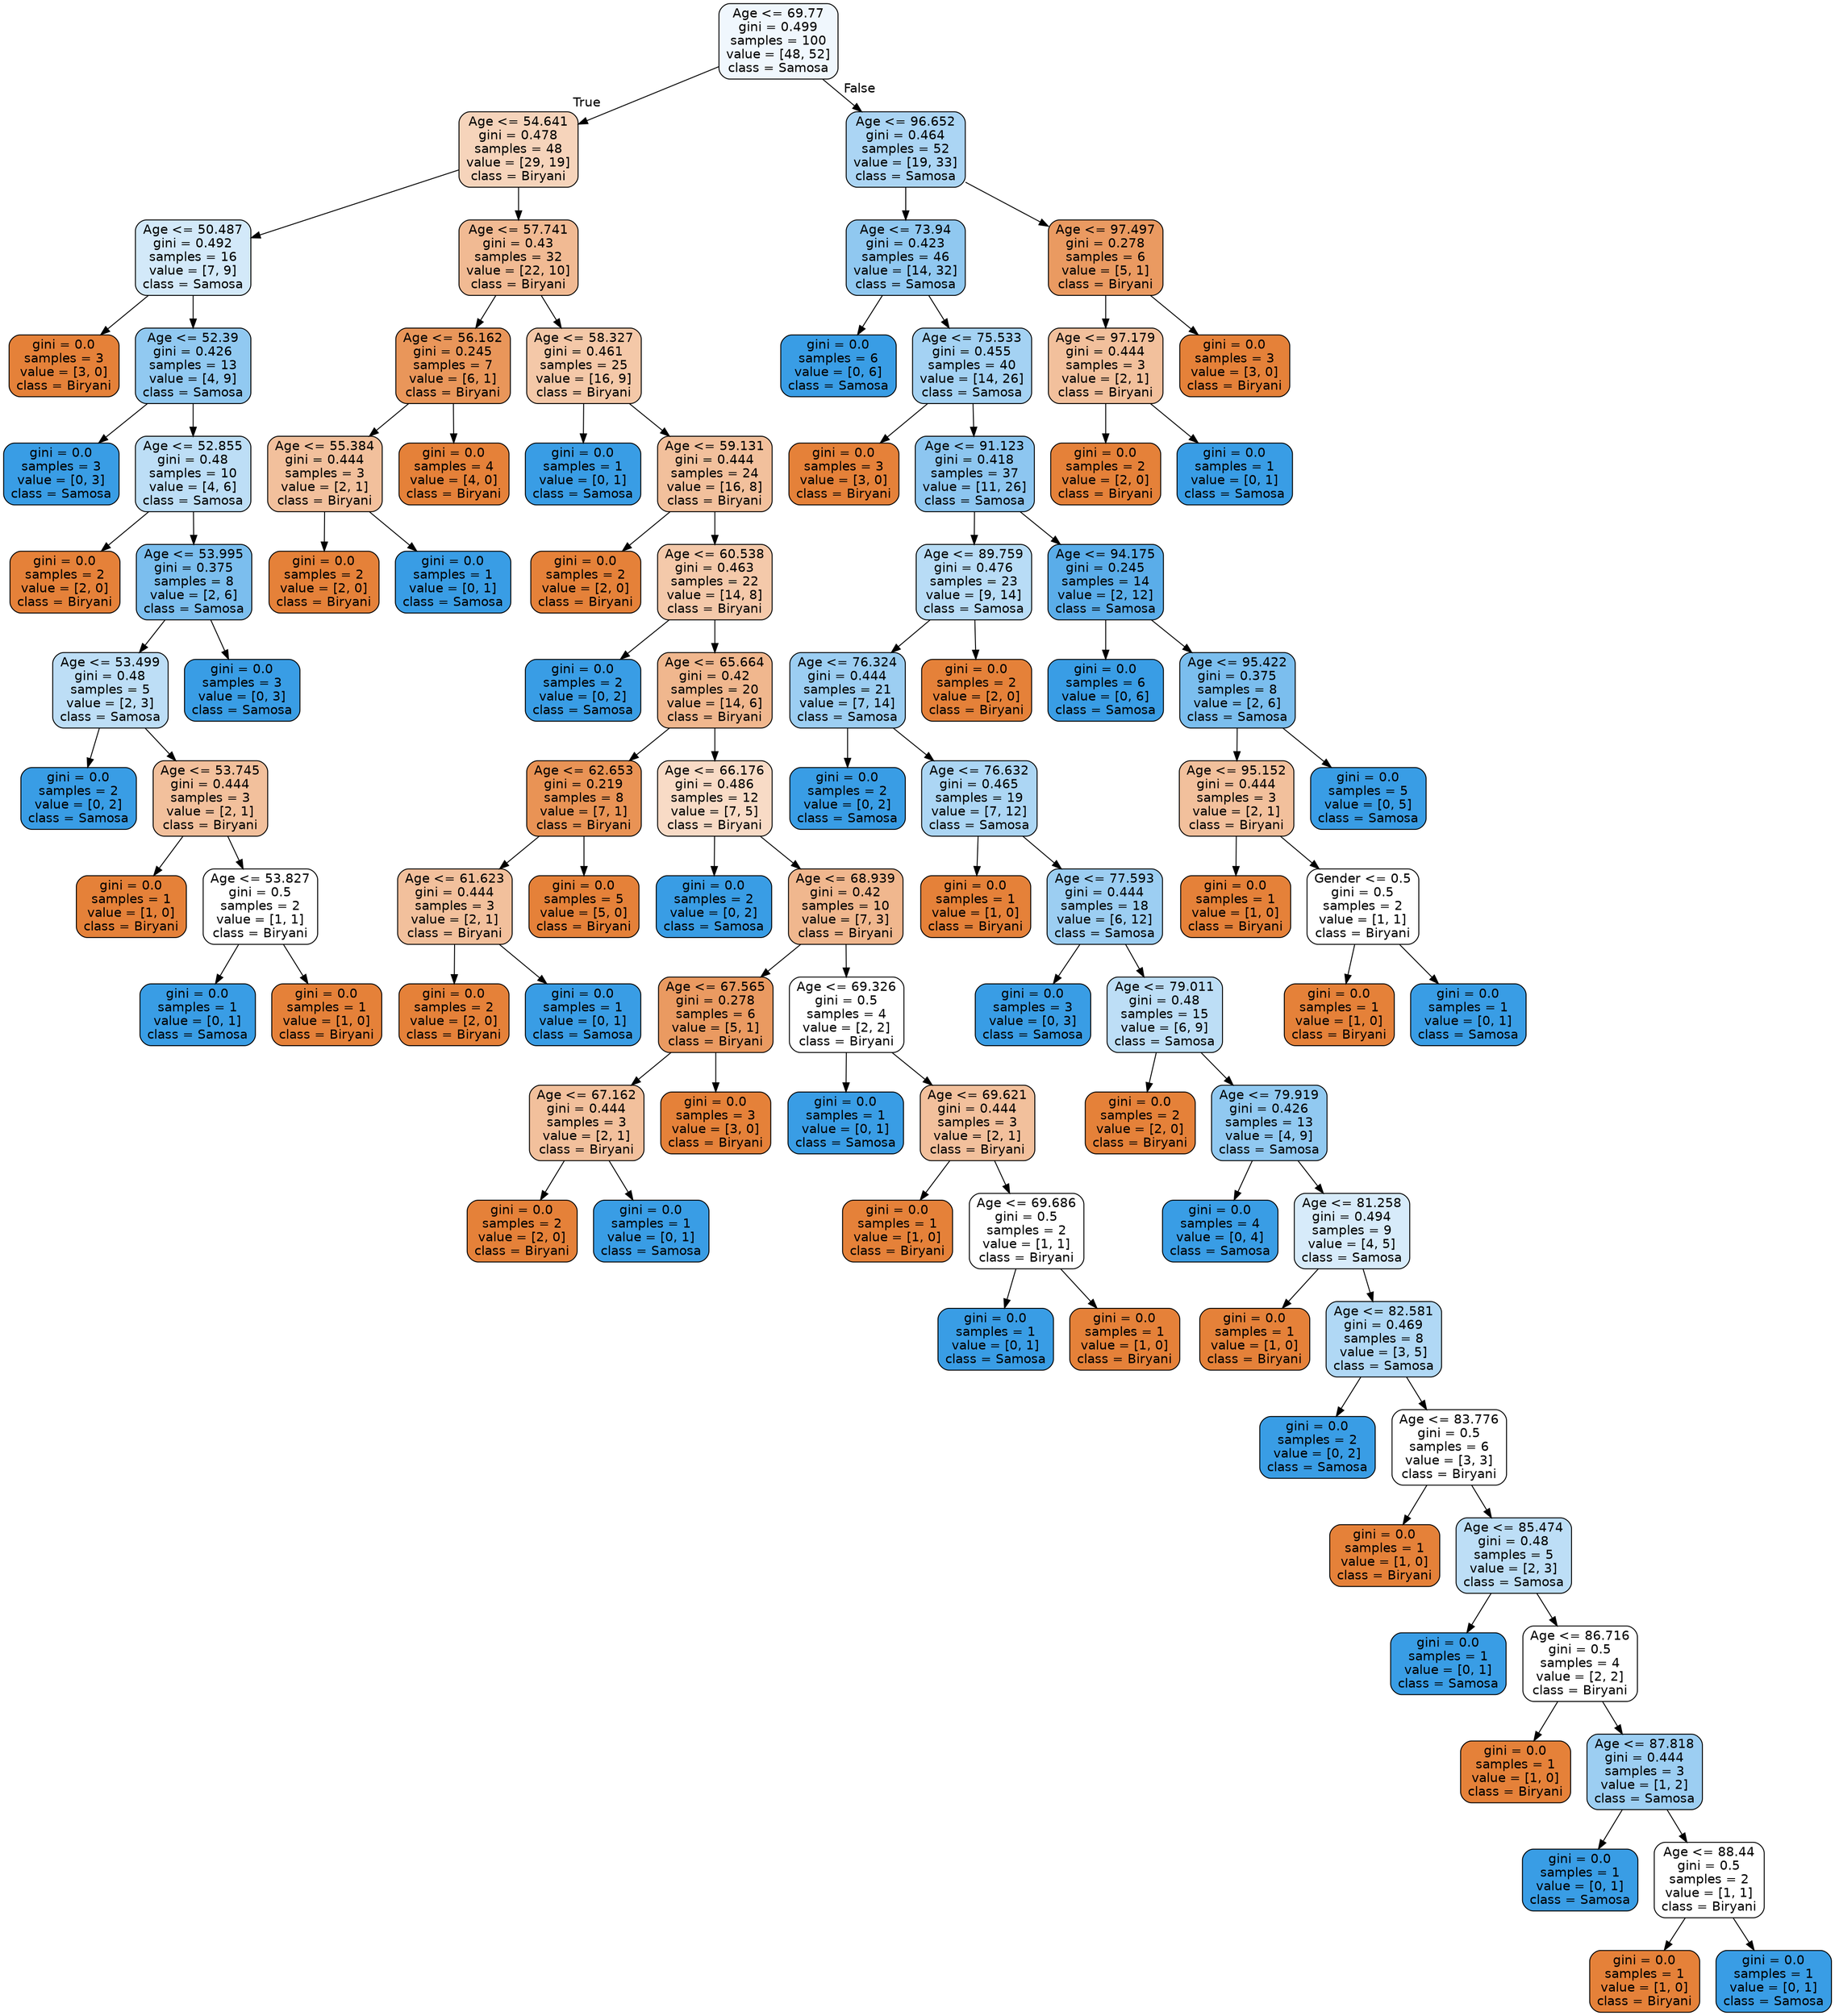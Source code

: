 digraph Tree {
node [shape=box, style="filled, rounded", color="black", fontname="helvetica"] ;
edge [fontname="helvetica"] ;
0 [label="Age <= 69.77\ngini = 0.499\nsamples = 100\nvalue = [48, 52]\nclass = Samosa", fillcolor="#f0f7fd"] ;
1 [label="Age <= 54.641\ngini = 0.478\nsamples = 48\nvalue = [29, 19]\nclass = Biryani", fillcolor="#f6d4bb"] ;
0 -> 1 [labeldistance=2.5, labelangle=45, headlabel="True"] ;
2 [label="Age <= 50.487\ngini = 0.492\nsamples = 16\nvalue = [7, 9]\nclass = Samosa", fillcolor="#d3e9f9"] ;
1 -> 2 ;
3 [label="gini = 0.0\nsamples = 3\nvalue = [3, 0]\nclass = Biryani", fillcolor="#e58139"] ;
2 -> 3 ;
4 [label="Age <= 52.39\ngini = 0.426\nsamples = 13\nvalue = [4, 9]\nclass = Samosa", fillcolor="#91c9f1"] ;
2 -> 4 ;
5 [label="gini = 0.0\nsamples = 3\nvalue = [0, 3]\nclass = Samosa", fillcolor="#399de5"] ;
4 -> 5 ;
6 [label="Age <= 52.855\ngini = 0.48\nsamples = 10\nvalue = [4, 6]\nclass = Samosa", fillcolor="#bddef6"] ;
4 -> 6 ;
7 [label="gini = 0.0\nsamples = 2\nvalue = [2, 0]\nclass = Biryani", fillcolor="#e58139"] ;
6 -> 7 ;
8 [label="Age <= 53.995\ngini = 0.375\nsamples = 8\nvalue = [2, 6]\nclass = Samosa", fillcolor="#7bbeee"] ;
6 -> 8 ;
9 [label="Age <= 53.499\ngini = 0.48\nsamples = 5\nvalue = [2, 3]\nclass = Samosa", fillcolor="#bddef6"] ;
8 -> 9 ;
10 [label="gini = 0.0\nsamples = 2\nvalue = [0, 2]\nclass = Samosa", fillcolor="#399de5"] ;
9 -> 10 ;
11 [label="Age <= 53.745\ngini = 0.444\nsamples = 3\nvalue = [2, 1]\nclass = Biryani", fillcolor="#f2c09c"] ;
9 -> 11 ;
12 [label="gini = 0.0\nsamples = 1\nvalue = [1, 0]\nclass = Biryani", fillcolor="#e58139"] ;
11 -> 12 ;
13 [label="Age <= 53.827\ngini = 0.5\nsamples = 2\nvalue = [1, 1]\nclass = Biryani", fillcolor="#ffffff"] ;
11 -> 13 ;
14 [label="gini = 0.0\nsamples = 1\nvalue = [0, 1]\nclass = Samosa", fillcolor="#399de5"] ;
13 -> 14 ;
15 [label="gini = 0.0\nsamples = 1\nvalue = [1, 0]\nclass = Biryani", fillcolor="#e58139"] ;
13 -> 15 ;
16 [label="gini = 0.0\nsamples = 3\nvalue = [0, 3]\nclass = Samosa", fillcolor="#399de5"] ;
8 -> 16 ;
17 [label="Age <= 57.741\ngini = 0.43\nsamples = 32\nvalue = [22, 10]\nclass = Biryani", fillcolor="#f1ba93"] ;
1 -> 17 ;
18 [label="Age <= 56.162\ngini = 0.245\nsamples = 7\nvalue = [6, 1]\nclass = Biryani", fillcolor="#e9965a"] ;
17 -> 18 ;
19 [label="Age <= 55.384\ngini = 0.444\nsamples = 3\nvalue = [2, 1]\nclass = Biryani", fillcolor="#f2c09c"] ;
18 -> 19 ;
20 [label="gini = 0.0\nsamples = 2\nvalue = [2, 0]\nclass = Biryani", fillcolor="#e58139"] ;
19 -> 20 ;
21 [label="gini = 0.0\nsamples = 1\nvalue = [0, 1]\nclass = Samosa", fillcolor="#399de5"] ;
19 -> 21 ;
22 [label="gini = 0.0\nsamples = 4\nvalue = [4, 0]\nclass = Biryani", fillcolor="#e58139"] ;
18 -> 22 ;
23 [label="Age <= 58.327\ngini = 0.461\nsamples = 25\nvalue = [16, 9]\nclass = Biryani", fillcolor="#f4c8a8"] ;
17 -> 23 ;
24 [label="gini = 0.0\nsamples = 1\nvalue = [0, 1]\nclass = Samosa", fillcolor="#399de5"] ;
23 -> 24 ;
25 [label="Age <= 59.131\ngini = 0.444\nsamples = 24\nvalue = [16, 8]\nclass = Biryani", fillcolor="#f2c09c"] ;
23 -> 25 ;
26 [label="gini = 0.0\nsamples = 2\nvalue = [2, 0]\nclass = Biryani", fillcolor="#e58139"] ;
25 -> 26 ;
27 [label="Age <= 60.538\ngini = 0.463\nsamples = 22\nvalue = [14, 8]\nclass = Biryani", fillcolor="#f4c9aa"] ;
25 -> 27 ;
28 [label="gini = 0.0\nsamples = 2\nvalue = [0, 2]\nclass = Samosa", fillcolor="#399de5"] ;
27 -> 28 ;
29 [label="Age <= 65.664\ngini = 0.42\nsamples = 20\nvalue = [14, 6]\nclass = Biryani", fillcolor="#f0b78e"] ;
27 -> 29 ;
30 [label="Age <= 62.653\ngini = 0.219\nsamples = 8\nvalue = [7, 1]\nclass = Biryani", fillcolor="#e99355"] ;
29 -> 30 ;
31 [label="Age <= 61.623\ngini = 0.444\nsamples = 3\nvalue = [2, 1]\nclass = Biryani", fillcolor="#f2c09c"] ;
30 -> 31 ;
32 [label="gini = 0.0\nsamples = 2\nvalue = [2, 0]\nclass = Biryani", fillcolor="#e58139"] ;
31 -> 32 ;
33 [label="gini = 0.0\nsamples = 1\nvalue = [0, 1]\nclass = Samosa", fillcolor="#399de5"] ;
31 -> 33 ;
34 [label="gini = 0.0\nsamples = 5\nvalue = [5, 0]\nclass = Biryani", fillcolor="#e58139"] ;
30 -> 34 ;
35 [label="Age <= 66.176\ngini = 0.486\nsamples = 12\nvalue = [7, 5]\nclass = Biryani", fillcolor="#f8dbc6"] ;
29 -> 35 ;
36 [label="gini = 0.0\nsamples = 2\nvalue = [0, 2]\nclass = Samosa", fillcolor="#399de5"] ;
35 -> 36 ;
37 [label="Age <= 68.939\ngini = 0.42\nsamples = 10\nvalue = [7, 3]\nclass = Biryani", fillcolor="#f0b78e"] ;
35 -> 37 ;
38 [label="Age <= 67.565\ngini = 0.278\nsamples = 6\nvalue = [5, 1]\nclass = Biryani", fillcolor="#ea9a61"] ;
37 -> 38 ;
39 [label="Age <= 67.162\ngini = 0.444\nsamples = 3\nvalue = [2, 1]\nclass = Biryani", fillcolor="#f2c09c"] ;
38 -> 39 ;
40 [label="gini = 0.0\nsamples = 2\nvalue = [2, 0]\nclass = Biryani", fillcolor="#e58139"] ;
39 -> 40 ;
41 [label="gini = 0.0\nsamples = 1\nvalue = [0, 1]\nclass = Samosa", fillcolor="#399de5"] ;
39 -> 41 ;
42 [label="gini = 0.0\nsamples = 3\nvalue = [3, 0]\nclass = Biryani", fillcolor="#e58139"] ;
38 -> 42 ;
43 [label="Age <= 69.326\ngini = 0.5\nsamples = 4\nvalue = [2, 2]\nclass = Biryani", fillcolor="#ffffff"] ;
37 -> 43 ;
44 [label="gini = 0.0\nsamples = 1\nvalue = [0, 1]\nclass = Samosa", fillcolor="#399de5"] ;
43 -> 44 ;
45 [label="Age <= 69.621\ngini = 0.444\nsamples = 3\nvalue = [2, 1]\nclass = Biryani", fillcolor="#f2c09c"] ;
43 -> 45 ;
46 [label="gini = 0.0\nsamples = 1\nvalue = [1, 0]\nclass = Biryani", fillcolor="#e58139"] ;
45 -> 46 ;
47 [label="Age <= 69.686\ngini = 0.5\nsamples = 2\nvalue = [1, 1]\nclass = Biryani", fillcolor="#ffffff"] ;
45 -> 47 ;
48 [label="gini = 0.0\nsamples = 1\nvalue = [0, 1]\nclass = Samosa", fillcolor="#399de5"] ;
47 -> 48 ;
49 [label="gini = 0.0\nsamples = 1\nvalue = [1, 0]\nclass = Biryani", fillcolor="#e58139"] ;
47 -> 49 ;
50 [label="Age <= 96.652\ngini = 0.464\nsamples = 52\nvalue = [19, 33]\nclass = Samosa", fillcolor="#abd5f4"] ;
0 -> 50 [labeldistance=2.5, labelangle=-45, headlabel="False"] ;
51 [label="Age <= 73.94\ngini = 0.423\nsamples = 46\nvalue = [14, 32]\nclass = Samosa", fillcolor="#90c8f0"] ;
50 -> 51 ;
52 [label="gini = 0.0\nsamples = 6\nvalue = [0, 6]\nclass = Samosa", fillcolor="#399de5"] ;
51 -> 52 ;
53 [label="Age <= 75.533\ngini = 0.455\nsamples = 40\nvalue = [14, 26]\nclass = Samosa", fillcolor="#a4d2f3"] ;
51 -> 53 ;
54 [label="gini = 0.0\nsamples = 3\nvalue = [3, 0]\nclass = Biryani", fillcolor="#e58139"] ;
53 -> 54 ;
55 [label="Age <= 91.123\ngini = 0.418\nsamples = 37\nvalue = [11, 26]\nclass = Samosa", fillcolor="#8dc6f0"] ;
53 -> 55 ;
56 [label="Age <= 89.759\ngini = 0.476\nsamples = 23\nvalue = [9, 14]\nclass = Samosa", fillcolor="#b8dcf6"] ;
55 -> 56 ;
57 [label="Age <= 76.324\ngini = 0.444\nsamples = 21\nvalue = [7, 14]\nclass = Samosa", fillcolor="#9ccef2"] ;
56 -> 57 ;
58 [label="gini = 0.0\nsamples = 2\nvalue = [0, 2]\nclass = Samosa", fillcolor="#399de5"] ;
57 -> 58 ;
59 [label="Age <= 76.632\ngini = 0.465\nsamples = 19\nvalue = [7, 12]\nclass = Samosa", fillcolor="#acd6f4"] ;
57 -> 59 ;
60 [label="gini = 0.0\nsamples = 1\nvalue = [1, 0]\nclass = Biryani", fillcolor="#e58139"] ;
59 -> 60 ;
61 [label="Age <= 77.593\ngini = 0.444\nsamples = 18\nvalue = [6, 12]\nclass = Samosa", fillcolor="#9ccef2"] ;
59 -> 61 ;
62 [label="gini = 0.0\nsamples = 3\nvalue = [0, 3]\nclass = Samosa", fillcolor="#399de5"] ;
61 -> 62 ;
63 [label="Age <= 79.011\ngini = 0.48\nsamples = 15\nvalue = [6, 9]\nclass = Samosa", fillcolor="#bddef6"] ;
61 -> 63 ;
64 [label="gini = 0.0\nsamples = 2\nvalue = [2, 0]\nclass = Biryani", fillcolor="#e58139"] ;
63 -> 64 ;
65 [label="Age <= 79.919\ngini = 0.426\nsamples = 13\nvalue = [4, 9]\nclass = Samosa", fillcolor="#91c9f1"] ;
63 -> 65 ;
66 [label="gini = 0.0\nsamples = 4\nvalue = [0, 4]\nclass = Samosa", fillcolor="#399de5"] ;
65 -> 66 ;
67 [label="Age <= 81.258\ngini = 0.494\nsamples = 9\nvalue = [4, 5]\nclass = Samosa", fillcolor="#d7ebfa"] ;
65 -> 67 ;
68 [label="gini = 0.0\nsamples = 1\nvalue = [1, 0]\nclass = Biryani", fillcolor="#e58139"] ;
67 -> 68 ;
69 [label="Age <= 82.581\ngini = 0.469\nsamples = 8\nvalue = [3, 5]\nclass = Samosa", fillcolor="#b0d8f5"] ;
67 -> 69 ;
70 [label="gini = 0.0\nsamples = 2\nvalue = [0, 2]\nclass = Samosa", fillcolor="#399de5"] ;
69 -> 70 ;
71 [label="Age <= 83.776\ngini = 0.5\nsamples = 6\nvalue = [3, 3]\nclass = Biryani", fillcolor="#ffffff"] ;
69 -> 71 ;
72 [label="gini = 0.0\nsamples = 1\nvalue = [1, 0]\nclass = Biryani", fillcolor="#e58139"] ;
71 -> 72 ;
73 [label="Age <= 85.474\ngini = 0.48\nsamples = 5\nvalue = [2, 3]\nclass = Samosa", fillcolor="#bddef6"] ;
71 -> 73 ;
74 [label="gini = 0.0\nsamples = 1\nvalue = [0, 1]\nclass = Samosa", fillcolor="#399de5"] ;
73 -> 74 ;
75 [label="Age <= 86.716\ngini = 0.5\nsamples = 4\nvalue = [2, 2]\nclass = Biryani", fillcolor="#ffffff"] ;
73 -> 75 ;
76 [label="gini = 0.0\nsamples = 1\nvalue = [1, 0]\nclass = Biryani", fillcolor="#e58139"] ;
75 -> 76 ;
77 [label="Age <= 87.818\ngini = 0.444\nsamples = 3\nvalue = [1, 2]\nclass = Samosa", fillcolor="#9ccef2"] ;
75 -> 77 ;
78 [label="gini = 0.0\nsamples = 1\nvalue = [0, 1]\nclass = Samosa", fillcolor="#399de5"] ;
77 -> 78 ;
79 [label="Age <= 88.44\ngini = 0.5\nsamples = 2\nvalue = [1, 1]\nclass = Biryani", fillcolor="#ffffff"] ;
77 -> 79 ;
80 [label="gini = 0.0\nsamples = 1\nvalue = [1, 0]\nclass = Biryani", fillcolor="#e58139"] ;
79 -> 80 ;
81 [label="gini = 0.0\nsamples = 1\nvalue = [0, 1]\nclass = Samosa", fillcolor="#399de5"] ;
79 -> 81 ;
82 [label="gini = 0.0\nsamples = 2\nvalue = [2, 0]\nclass = Biryani", fillcolor="#e58139"] ;
56 -> 82 ;
83 [label="Age <= 94.175\ngini = 0.245\nsamples = 14\nvalue = [2, 12]\nclass = Samosa", fillcolor="#5aade9"] ;
55 -> 83 ;
84 [label="gini = 0.0\nsamples = 6\nvalue = [0, 6]\nclass = Samosa", fillcolor="#399de5"] ;
83 -> 84 ;
85 [label="Age <= 95.422\ngini = 0.375\nsamples = 8\nvalue = [2, 6]\nclass = Samosa", fillcolor="#7bbeee"] ;
83 -> 85 ;
86 [label="Age <= 95.152\ngini = 0.444\nsamples = 3\nvalue = [2, 1]\nclass = Biryani", fillcolor="#f2c09c"] ;
85 -> 86 ;
87 [label="gini = 0.0\nsamples = 1\nvalue = [1, 0]\nclass = Biryani", fillcolor="#e58139"] ;
86 -> 87 ;
88 [label="Gender <= 0.5\ngini = 0.5\nsamples = 2\nvalue = [1, 1]\nclass = Biryani", fillcolor="#ffffff"] ;
86 -> 88 ;
89 [label="gini = 0.0\nsamples = 1\nvalue = [1, 0]\nclass = Biryani", fillcolor="#e58139"] ;
88 -> 89 ;
90 [label="gini = 0.0\nsamples = 1\nvalue = [0, 1]\nclass = Samosa", fillcolor="#399de5"] ;
88 -> 90 ;
91 [label="gini = 0.0\nsamples = 5\nvalue = [0, 5]\nclass = Samosa", fillcolor="#399de5"] ;
85 -> 91 ;
92 [label="Age <= 97.497\ngini = 0.278\nsamples = 6\nvalue = [5, 1]\nclass = Biryani", fillcolor="#ea9a61"] ;
50 -> 92 ;
93 [label="Age <= 97.179\ngini = 0.444\nsamples = 3\nvalue = [2, 1]\nclass = Biryani", fillcolor="#f2c09c"] ;
92 -> 93 ;
94 [label="gini = 0.0\nsamples = 2\nvalue = [2, 0]\nclass = Biryani", fillcolor="#e58139"] ;
93 -> 94 ;
95 [label="gini = 0.0\nsamples = 1\nvalue = [0, 1]\nclass = Samosa", fillcolor="#399de5"] ;
93 -> 95 ;
96 [label="gini = 0.0\nsamples = 3\nvalue = [3, 0]\nclass = Biryani", fillcolor="#e58139"] ;
92 -> 96 ;
}